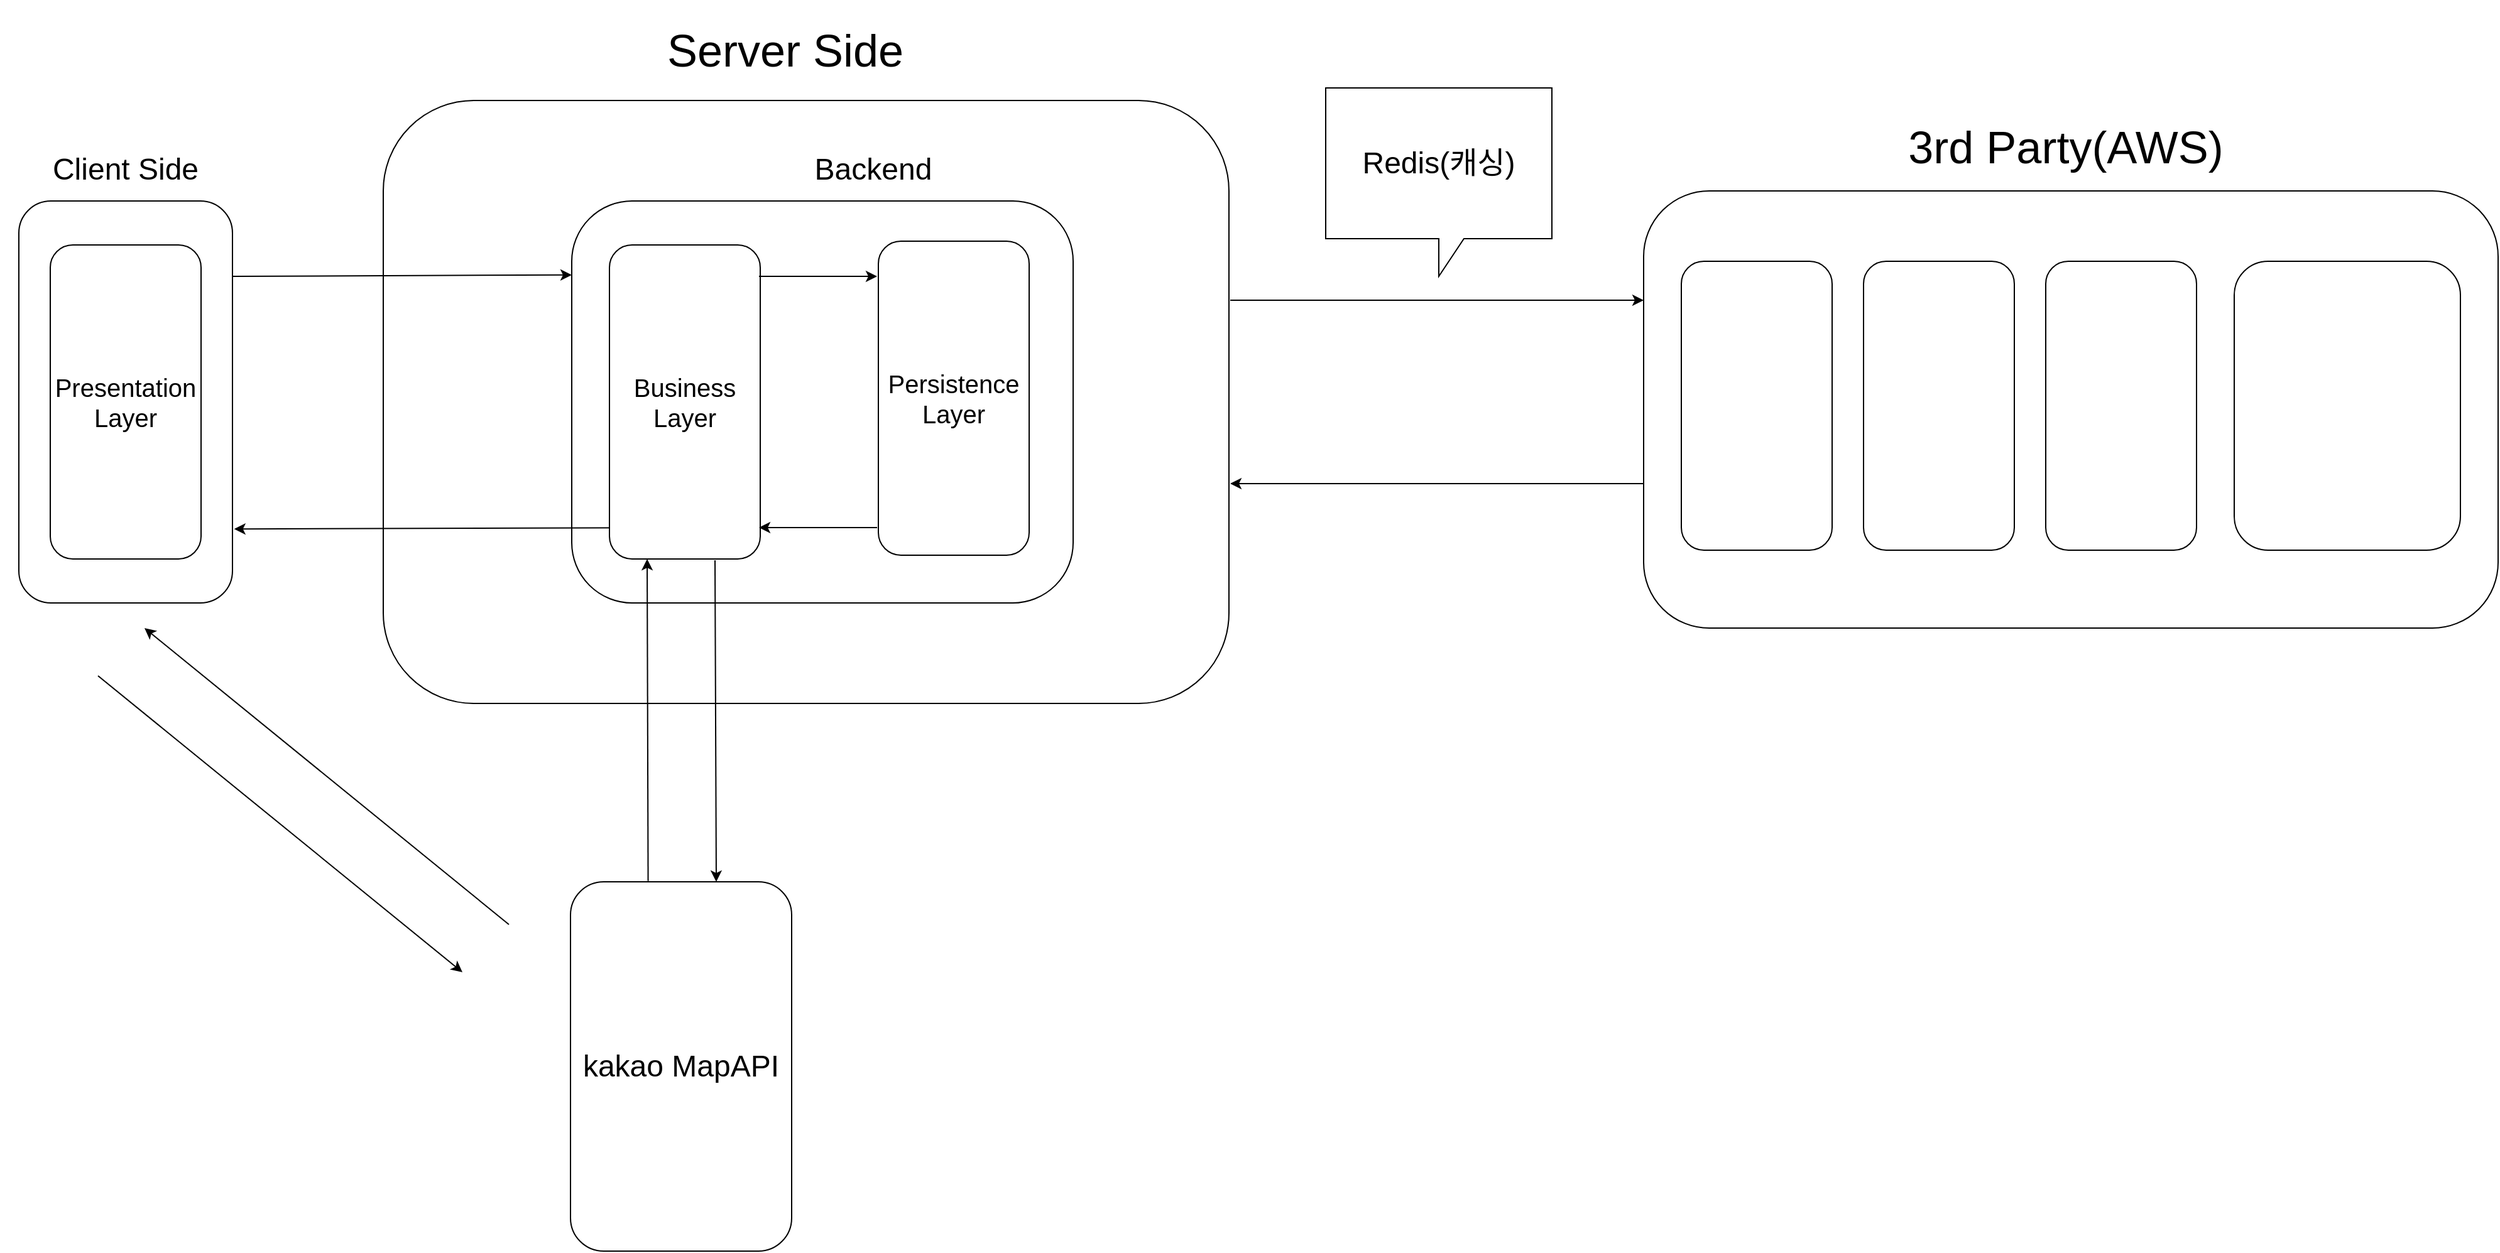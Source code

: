 <mxfile version="21.7.2" type="github">
  <diagram name="페이지-1" id="lRD0cU9H7gh3UvIzj5N7">
    <mxGraphModel dx="1813" dy="1809" grid="1" gridSize="10" guides="1" tooltips="1" connect="1" arrows="1" fold="1" page="1" pageScale="1" pageWidth="827" pageHeight="1169" math="0" shadow="0">
      <root>
        <mxCell id="0" />
        <mxCell id="1" parent="0" />
        <mxCell id="VFviE9kRxCx1SWTRIiEz-1" value="" style="rounded=1;whiteSpace=wrap;html=1;" vertex="1" parent="1">
          <mxGeometry x="280" y="40" width="673" height="480" as="geometry" />
        </mxCell>
        <mxCell id="VFviE9kRxCx1SWTRIiEz-2" value="" style="rounded=1;whiteSpace=wrap;html=1;" vertex="1" parent="1">
          <mxGeometry x="430" y="120" width="399" height="320" as="geometry" />
        </mxCell>
        <mxCell id="VFviE9kRxCx1SWTRIiEz-3" value="" style="rounded=1;whiteSpace=wrap;html=1;" vertex="1" parent="1">
          <mxGeometry x="-10" y="120" width="170" height="320" as="geometry" />
        </mxCell>
        <mxCell id="VFviE9kRxCx1SWTRIiEz-4" value="" style="rounded=1;whiteSpace=wrap;html=1;" vertex="1" parent="1">
          <mxGeometry x="1283" y="112" width="680" height="348" as="geometry" />
        </mxCell>
        <mxCell id="VFviE9kRxCx1SWTRIiEz-5" value="" style="rounded=1;whiteSpace=wrap;html=1;" vertex="1" parent="1">
          <mxGeometry x="1313" y="168" width="120" height="230" as="geometry" />
        </mxCell>
        <mxCell id="VFviE9kRxCx1SWTRIiEz-6" value="" style="rounded=1;whiteSpace=wrap;html=1;" vertex="1" parent="1">
          <mxGeometry x="1458" y="168" width="120" height="230" as="geometry" />
        </mxCell>
        <mxCell id="VFviE9kRxCx1SWTRIiEz-7" value="" style="rounded=1;whiteSpace=wrap;html=1;" vertex="1" parent="1">
          <mxGeometry x="1603" y="168" width="120" height="230" as="geometry" />
        </mxCell>
        <mxCell id="VFviE9kRxCx1SWTRIiEz-8" value="" style="rounded=1;whiteSpace=wrap;html=1;" vertex="1" parent="1">
          <mxGeometry x="1753" y="168" width="180" height="230" as="geometry" />
        </mxCell>
        <mxCell id="VFviE9kRxCx1SWTRIiEz-9" value="&lt;font style=&quot;font-size: 20px;&quot;&gt;Presentation&lt;br&gt;Layer&lt;/font&gt;" style="rounded=1;whiteSpace=wrap;html=1;" vertex="1" parent="1">
          <mxGeometry x="15" y="155" width="120" height="250" as="geometry" />
        </mxCell>
        <mxCell id="VFviE9kRxCx1SWTRIiEz-10" value="" style="endArrow=classic;html=1;rounded=0;entryX=0;entryY=0.184;entryDx=0;entryDy=0;entryPerimeter=0;" edge="1" parent="1" target="VFviE9kRxCx1SWTRIiEz-2">
          <mxGeometry width="50" height="50" relative="1" as="geometry">
            <mxPoint x="160" y="180" as="sourcePoint" />
            <mxPoint x="325" y="180" as="targetPoint" />
          </mxGeometry>
        </mxCell>
        <mxCell id="VFviE9kRxCx1SWTRIiEz-11" value="" style="endArrow=classic;html=1;rounded=0;entryX=1.008;entryY=0.816;entryDx=0;entryDy=0;entryPerimeter=0;" edge="1" parent="1" target="VFviE9kRxCx1SWTRIiEz-3">
          <mxGeometry width="50" height="50" relative="1" as="geometry">
            <mxPoint x="510" y="380" as="sourcePoint" />
            <mxPoint x="185" y="380" as="targetPoint" />
          </mxGeometry>
        </mxCell>
        <mxCell id="VFviE9kRxCx1SWTRIiEz-12" value="&lt;span style=&quot;font-size: 20px;&quot;&gt;Business&lt;br&gt;Layer&lt;br&gt;&lt;/span&gt;" style="rounded=1;whiteSpace=wrap;html=1;" vertex="1" parent="1">
          <mxGeometry x="460" y="155" width="120" height="250" as="geometry" />
        </mxCell>
        <mxCell id="VFviE9kRxCx1SWTRIiEz-13" value="&lt;font style=&quot;font-size: 20px;&quot;&gt;Persistence&lt;br&gt;Layer&lt;/font&gt;" style="rounded=1;whiteSpace=wrap;html=1;" vertex="1" parent="1">
          <mxGeometry x="674" y="152" width="120" height="250" as="geometry" />
        </mxCell>
        <mxCell id="VFviE9kRxCx1SWTRIiEz-14" value="&lt;font style=&quot;font-size: 36px;&quot;&gt;3rd Party(AWS)&lt;/font&gt;" style="text;html=1;strokeColor=none;fillColor=none;align=center;verticalAlign=middle;whiteSpace=wrap;rounded=0;" vertex="1" parent="1">
          <mxGeometry x="1484" y="42" width="270" height="70" as="geometry" />
        </mxCell>
        <mxCell id="VFviE9kRxCx1SWTRIiEz-15" value="&lt;font style=&quot;font-size: 24px;&quot;&gt;Client Side&lt;/font&gt;" style="text;html=1;strokeColor=none;fillColor=none;align=center;verticalAlign=middle;whiteSpace=wrap;rounded=0;" vertex="1" parent="1">
          <mxGeometry x="-25" y="55" width="200" height="80" as="geometry" />
        </mxCell>
        <mxCell id="VFviE9kRxCx1SWTRIiEz-16" value="&lt;font style=&quot;font-size: 36px;&quot;&gt;Server Side&lt;/font&gt;" style="text;html=1;strokeColor=none;fillColor=none;align=center;verticalAlign=middle;whiteSpace=wrap;rounded=0;" vertex="1" parent="1">
          <mxGeometry x="440" y="-40" width="320" height="80" as="geometry" />
        </mxCell>
        <mxCell id="VFviE9kRxCx1SWTRIiEz-17" value="&lt;font style=&quot;font-size: 24px;&quot;&gt;Backend&lt;/font&gt;" style="text;html=1;strokeColor=none;fillColor=none;align=center;verticalAlign=middle;whiteSpace=wrap;rounded=0;" vertex="1" parent="1">
          <mxGeometry x="570" y="55" width="200" height="80" as="geometry" />
        </mxCell>
        <mxCell id="VFviE9kRxCx1SWTRIiEz-18" value="" style="endArrow=classic;html=1;rounded=0;" edge="1" parent="1">
          <mxGeometry width="50" height="50" relative="1" as="geometry">
            <mxPoint x="579" y="180" as="sourcePoint" />
            <mxPoint x="673" y="180" as="targetPoint" />
          </mxGeometry>
        </mxCell>
        <mxCell id="VFviE9kRxCx1SWTRIiEz-19" value="" style="endArrow=classic;html=1;rounded=0;" edge="1" parent="1">
          <mxGeometry width="50" height="50" relative="1" as="geometry">
            <mxPoint x="673" y="380" as="sourcePoint" />
            <mxPoint x="579" y="380" as="targetPoint" />
          </mxGeometry>
        </mxCell>
        <mxCell id="VFviE9kRxCx1SWTRIiEz-20" value="&lt;font style=&quot;font-size: 24px;&quot;&gt;kakao MapAPI&lt;/font&gt;" style="rounded=1;whiteSpace=wrap;html=1;" vertex="1" parent="1">
          <mxGeometry x="429" y="662" width="176" height="294" as="geometry" />
        </mxCell>
        <mxCell id="VFviE9kRxCx1SWTRIiEz-21" value="" style="endArrow=classic;html=1;rounded=0;entryX=0.25;entryY=1;entryDx=0;entryDy=0;exitX=0.351;exitY=-0.002;exitDx=0;exitDy=0;exitPerimeter=0;" edge="1" parent="1" source="VFviE9kRxCx1SWTRIiEz-20" target="VFviE9kRxCx1SWTRIiEz-12">
          <mxGeometry width="50" height="50" relative="1" as="geometry">
            <mxPoint x="572" y="688" as="sourcePoint" />
            <mxPoint x="941" y="516" as="targetPoint" />
          </mxGeometry>
        </mxCell>
        <mxCell id="VFviE9kRxCx1SWTRIiEz-22" value="" style="endArrow=classic;html=1;rounded=0;entryX=0;entryY=0.25;entryDx=0;entryDy=0;" edge="1" parent="1" target="VFviE9kRxCx1SWTRIiEz-4">
          <mxGeometry width="50" height="50" relative="1" as="geometry">
            <mxPoint x="954" y="199" as="sourcePoint" />
            <mxPoint x="868" y="385" as="targetPoint" />
          </mxGeometry>
        </mxCell>
        <mxCell id="VFviE9kRxCx1SWTRIiEz-23" value="" style="endArrow=classic;html=1;rounded=0;entryX=0;entryY=0.25;entryDx=0;entryDy=0;" edge="1" parent="1">
          <mxGeometry width="50" height="50" relative="1" as="geometry">
            <mxPoint x="1283" y="345" as="sourcePoint" />
            <mxPoint x="954" y="345" as="targetPoint" />
          </mxGeometry>
        </mxCell>
        <mxCell id="VFviE9kRxCx1SWTRIiEz-24" value="&lt;font style=&quot;font-size: 24px;&quot;&gt;Redis(캐싱)&lt;/font&gt;" style="shape=callout;whiteSpace=wrap;html=1;perimeter=calloutPerimeter;" vertex="1" parent="1">
          <mxGeometry x="1030" y="30" width="180" height="150" as="geometry" />
        </mxCell>
        <mxCell id="VFviE9kRxCx1SWTRIiEz-25" value="" style="endArrow=classic;html=1;rounded=0;entryX=0.75;entryY=1;entryDx=0;entryDy=0;" edge="1" parent="1">
          <mxGeometry width="50" height="50" relative="1" as="geometry">
            <mxPoint x="380" y="696" as="sourcePoint" />
            <mxPoint x="90" y="460" as="targetPoint" />
          </mxGeometry>
        </mxCell>
        <mxCell id="VFviE9kRxCx1SWTRIiEz-26" value="" style="endArrow=classic;html=1;rounded=0;entryX=0.75;entryY=1;entryDx=0;entryDy=0;" edge="1" parent="1">
          <mxGeometry width="50" height="50" relative="1" as="geometry">
            <mxPoint x="53" y="498" as="sourcePoint" />
            <mxPoint x="343" y="734" as="targetPoint" />
          </mxGeometry>
        </mxCell>
        <mxCell id="VFviE9kRxCx1SWTRIiEz-27" value="" style="endArrow=classic;html=1;rounded=0;entryX=0.25;entryY=1;entryDx=0;entryDy=0;exitX=0.351;exitY=-0.002;exitDx=0;exitDy=0;exitPerimeter=0;" edge="1" parent="1">
          <mxGeometry width="50" height="50" relative="1" as="geometry">
            <mxPoint x="544" y="406" as="sourcePoint" />
            <mxPoint x="545" y="662" as="targetPoint" />
          </mxGeometry>
        </mxCell>
      </root>
    </mxGraphModel>
  </diagram>
</mxfile>
